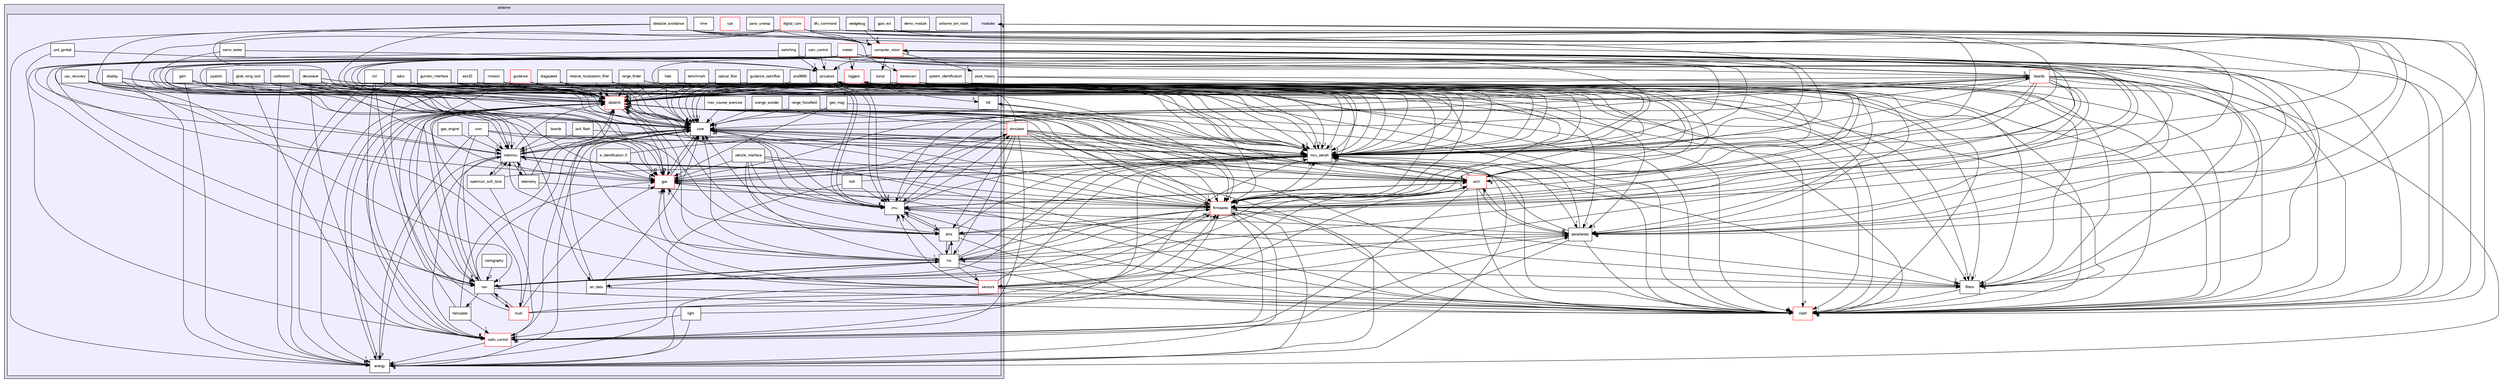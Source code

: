 digraph "sw/airborne/modules" {
  compound=true
  node [ fontsize="10", fontname="FreeSans"];
  edge [ labelfontsize="10", labelfontname="FreeSans"];
  subgraph clusterdir_5e9153041680afc3c016fd52fa730b56 {
    graph [ bgcolor="#ddddee", pencolor="black", label="airborne" fontname="FreeSans", fontsize="10", URL="dir_5e9153041680afc3c016fd52fa730b56.html"]
  subgraph clusterdir_c2abcdd6ccb39c3582929c0e3f5651c2 {
    graph [ bgcolor="#eeeeff", pencolor="black", label="" URL="dir_c2abcdd6ccb39c3582929c0e3f5651c2.html"];
    dir_c2abcdd6ccb39c3582929c0e3f5651c2 [shape=plaintext label="modules"];
    dir_70fcbe4bfac1daf70a9a1cc8a4943db9 [shape=box label="actuators" color="black" fillcolor="white" style="filled" URL="dir_70fcbe4bfac1daf70a9a1cc8a4943db9.html"];
    dir_7db9f768f6795de127968192d654d670 [shape=box label="adcs" color="black" fillcolor="white" style="filled" URL="dir_7db9f768f6795de127968192d654d670.html"];
    dir_4a55dba757caadfd5d6f3db96533e71b [shape=box label="ahrs" color="black" fillcolor="white" style="filled" URL="dir_4a55dba757caadfd5d6f3db96533e71b.html"];
    dir_7c79cf3fc55c1bc2c13c3c778f75f69a [shape=box label="air_data" color="black" fillcolor="white" style="filled" URL="dir_7c79cf3fc55c1bc2c13c3c778f75f69a.html"];
    dir_b38d3b7daf8f5f4aa9cdde7d2cfcefba [shape=box label="airborne_ant_track" color="black" fillcolor="white" style="filled" URL="dir_b38d3b7daf8f5f4aa9cdde7d2cfcefba.html"];
    dir_8d6f6e9d45d173b830508905ddd2e0a8 [shape=box label="benchmark" color="black" fillcolor="white" style="filled" URL="dir_8d6f6e9d45d173b830508905ddd2e0a8.html"];
    dir_3f00c278a79ac93d8d383722cb61bd67 [shape=box label="boards" color="black" fillcolor="white" style="filled" URL="dir_3f00c278a79ac93d8d383722cb61bd67.html"];
    dir_37564ab831024cf4b25aef13fc1feda3 [shape=box label="calibration" color="black" fillcolor="white" style="filled" URL="dir_37564ab831024cf4b25aef13fc1feda3.html"];
    dir_900c035387cecacfdb66232491aebefe [shape=box label="cam_control" color="black" fillcolor="white" style="filled" URL="dir_900c035387cecacfdb66232491aebefe.html"];
    dir_792c2a84fee7c4fb401cf6815b5aa97f [shape=box label="cartography" color="black" fillcolor="white" style="filled" URL="dir_792c2a84fee7c4fb401cf6815b5aa97f.html"];
    dir_ab659a912c5ed409300202a36e1f8d55 [shape=box label="com" color="black" fillcolor="white" style="filled" URL="dir_ab659a912c5ed409300202a36e1f8d55.html"];
    dir_304e79c9f5d09ea65a2f55aafb6a6b9d [shape=box label="computer_vision" color="red" fillcolor="white" style="filled" URL="dir_304e79c9f5d09ea65a2f55aafb6a6b9d.html"];
    dir_0e703de7e76e38c62de795c957434487 [shape=box label="core" color="black" fillcolor="white" style="filled" URL="dir_0e703de7e76e38c62de795c957434487.html"];
    dir_94757629c544be2d6d24b01569be56e6 [shape=box label="ctrl" color="black" fillcolor="white" style="filled" URL="dir_94757629c544be2d6d24b01569be56e6.html"];
    dir_164c7aa663179b26059278e7f36078da [shape=box label="datalink" color="red" fillcolor="white" style="filled" URL="dir_164c7aa663179b26059278e7f36078da.html"];
    dir_0052b60a5651ac9f93ab63c946b53cbf [shape=box label="decawave" color="black" fillcolor="white" style="filled" URL="dir_0052b60a5651ac9f93ab63c946b53cbf.html"];
    dir_42845a75b17d015b5ef92a933f21948f [shape=box label="demo_module" color="black" fillcolor="white" style="filled" URL="dir_42845a75b17d015b5ef92a933f21948f.html"];
    dir_b6eb9d90dc26da06d07b78a4892a4535 [shape=box label="dfu_command" color="black" fillcolor="white" style="filled" URL="dir_b6eb9d90dc26da06d07b78a4892a4535.html"];
    dir_9cd42eb44f1e76fa7c8c7cd9c9a53863 [shape=box label="digital_cam" color="red" fillcolor="white" style="filled" URL="dir_9cd42eb44f1e76fa7c8c7cd9c9a53863.html"];
    dir_ba28e41237872f6268f6dbae3db26982 [shape=box label="display" color="black" fillcolor="white" style="filled" URL="dir_ba28e41237872f6268f6dbae3db26982.html"];
    dir_ad064ae0212a4ea2b196e6408963954a [shape=box label="dragspeed" color="black" fillcolor="white" style="filled" URL="dir_ad064ae0212a4ea2b196e6408963954a.html"];
    dir_51c0e09519a14e93e51ada07966e2911 [shape=box label="e_identification_fr" color="black" fillcolor="white" style="filled" URL="dir_51c0e09519a14e93e51ada07966e2911.html"];
    dir_f40bc035e2479aed27dd3b0d2c095b9e [shape=box label="energy" color="black" fillcolor="white" style="filled" URL="dir_f40bc035e2479aed27dd3b0d2c095b9e.html"];
    dir_8e4eb92ca8fbe13ea6cb936092ce230d [shape=box label="esc32" color="black" fillcolor="white" style="filled" URL="dir_8e4eb92ca8fbe13ea6cb936092ce230d.html"];
    dir_7484711c0a9b71cf5eefae5b984f174b [shape=box label="gas_engine" color="black" fillcolor="white" style="filled" URL="dir_7484711c0a9b71cf5eefae5b984f174b.html"];
    dir_45631f37b0deddad5fac6a40f1cf48fa [shape=box label="geo_mag" color="black" fillcolor="white" style="filled" URL="dir_45631f37b0deddad5fac6a40f1cf48fa.html"];
    dir_fc0ab19c3a6e052df412b06c0603facb [shape=box label="glide_wing_lock" color="black" fillcolor="white" style="filled" URL="dir_fc0ab19c3a6e052df412b06c0603facb.html"];
    dir_25b954d33a095fb5e1d439288cfceb4f [shape=box label="gpio_ext" color="black" fillcolor="white" style="filled" URL="dir_25b954d33a095fb5e1d439288cfceb4f.html"];
    dir_5e5c455c6cc9b4955752fc2ddd0b9fff [shape=box label="gps" color="red" fillcolor="white" style="filled" URL="dir_5e5c455c6cc9b4955752fc2ddd0b9fff.html"];
    dir_6a22c778aa9d007fbd268b0dbbe385cb [shape=box label="gsm" color="black" fillcolor="white" style="filled" URL="dir_6a22c778aa9d007fbd268b0dbbe385cb.html"];
    dir_4ee91589357a83ed771c51844e853db2 [shape=box label="guidance" color="red" fillcolor="white" style="filled" URL="dir_4ee91589357a83ed771c51844e853db2.html"];
    dir_2e381a947b440f56a5ef50f02a80163b [shape=box label="guidance_opticflow" color="black" fillcolor="white" style="filled" URL="dir_2e381a947b440f56a5ef50f02a80163b.html"];
    dir_782f24016614460bc545971e96ca8414 [shape=box label="gumstix_interface" color="black" fillcolor="white" style="filled" URL="dir_782f24016614460bc545971e96ca8414.html"];
    dir_ced032e2525c5750f626a61130b62832 [shape=box label="helicopter" color="black" fillcolor="white" style="filled" URL="dir_ced032e2525c5750f626a61130b62832.html"];
    dir_e036258a99ba9172525cede17bed32d4 [shape=box label="hott" color="black" fillcolor="white" style="filled" URL="dir_e036258a99ba9172525cede17bed32d4.html"];
    dir_fcd55c2d9795129c53a601ffc56fe50e [shape=box label="imu" color="black" fillcolor="white" style="filled" URL="dir_fcd55c2d9795129c53a601ffc56fe50e.html"];
    dir_12fb52dac4e3837dec02c6544f4d82f8 [shape=box label="ins" color="black" fillcolor="white" style="filled" URL="dir_12fb52dac4e3837dec02c6544f4d82f8.html"];
    dir_b59edde850f8ccf4b394776fda69f2c6 [shape=box label="intermcu" color="black" fillcolor="white" style="filled" URL="dir_b59edde850f8ccf4b394776fda69f2c6.html"];
    dir_bd315249509f9387de8b396532230b31 [shape=box label="joystick" color="black" fillcolor="white" style="filled" URL="dir_bd315249509f9387de8b396532230b31.html"];
    dir_f4ca31d105c4342227373714bf7859c8 [shape=box label="lidar" color="black" fillcolor="white" style="filled" URL="dir_f4ca31d105c4342227373714bf7859c8.html"];
    dir_802df40992caaa23f4b723bcb0bc8bd1 [shape=box label="light" color="black" fillcolor="white" style="filled" URL="dir_802df40992caaa23f4b723bcb0bc8bd1.html"];
    dir_cbf4be70f5fb954ea1d2a546dd70b40e [shape=box label="loggers" color="red" fillcolor="white" style="filled" URL="dir_cbf4be70f5fb954ea1d2a546dd70b40e.html"];
    dir_32910f4cd606c38566e45fd1c643229e [shape=box label="mav_course_exercise" color="black" fillcolor="white" style="filled" URL="dir_32910f4cd606c38566e45fd1c643229e.html"];
    dir_dcc9af59dc35b42e32db80b18066e136 [shape=box label="meteo" color="red" fillcolor="white" style="filled" URL="dir_dcc9af59dc35b42e32db80b18066e136.html"];
    dir_6eed4cd5dc7f8396232b71b94973ca94 [shape=box label="mission" color="black" fillcolor="white" style="filled" URL="dir_6eed4cd5dc7f8396232b71b94973ca94.html"];
    dir_280ddc4eab531a6a77fbd73e72656568 [shape=box label="multi" color="red" fillcolor="white" style="filled" URL="dir_280ddc4eab531a6a77fbd73e72656568.html"];
    dir_984e899df90dd104b2eabcdbb76ec71f [shape=box label="nav" color="black" fillcolor="white" style="filled" URL="dir_984e899df90dd104b2eabcdbb76ec71f.html"];
    dir_e1bb5e76ffaaafe6f13f5c4932daceba [shape=box label="obstacle_avoidance" color="black" fillcolor="white" style="filled" URL="dir_e1bb5e76ffaaafe6f13f5c4932daceba.html"];
    dir_f52ac0bf93f8ebf53ea13ad6120e8a63 [shape=box label="optical_flow" color="black" fillcolor="white" style="filled" URL="dir_f52ac0bf93f8ebf53ea13ad6120e8a63.html"];
    dir_183f1dc71a771a05a9ab5222da140bc3 [shape=box label="orange_avoider" color="black" fillcolor="white" style="filled" URL="dir_183f1dc71a771a05a9ab5222da140bc3.html"];
    dir_051d73f15ec2effa2186b6ce7fd3cd5a [shape=box label="pano_unwrap" color="black" fillcolor="white" style="filled" URL="dir_051d73f15ec2effa2186b6ce7fd3cd5a.html"];
    dir_b5f3e12090c18a7b91ae0e81924e6746 [shape=box label="pca9685" color="black" fillcolor="white" style="filled" URL="dir_b5f3e12090c18a7b91ae0e81924e6746.html"];
    dir_30323964bd2ca13826a17d9f755d7b61 [shape=box label="pose_history" color="black" fillcolor="white" style="filled" URL="dir_30323964bd2ca13826a17d9f755d7b61.html"];
    dir_7d07a2235bf732e635d4183f1ff4bace [shape=box label="px4_flash" color="black" fillcolor="white" style="filled" URL="dir_7d07a2235bf732e635d4183f1ff4bace.html"];
    dir_7440be264615bd5608c4336d4816dee8 [shape=box label="px4_gimbal" color="black" fillcolor="white" style="filled" URL="dir_7440be264615bd5608c4336d4816dee8.html"];
    dir_f125d81e9dfef46cf6053f80e8884f7e [shape=box label="radio_control" color="red" fillcolor="white" style="filled" URL="dir_f125d81e9dfef46cf6053f80e8884f7e.html"];
    dir_80a5891e1425a0a362a7328cd2bc25aa [shape=box label="range_finder" color="black" fillcolor="white" style="filled" URL="dir_80a5891e1425a0a362a7328cd2bc25aa.html"];
    dir_383aa5ecfbb15f18bd0448126dc1b607 [shape=box label="range_forcefield" color="black" fillcolor="white" style="filled" URL="dir_383aa5ecfbb15f18bd0448126dc1b607.html"];
    dir_808b32a89de8baa3bfdbe89b0748a283 [shape=box label="relative_localization_filter" color="black" fillcolor="white" style="filled" URL="dir_808b32a89de8baa3bfdbe89b0748a283.html"];
    dir_19eaf27296313f09cdbfc5bb25e0962f [shape=box label="rust" color="red" fillcolor="white" style="filled" URL="dir_19eaf27296313f09cdbfc5bb25e0962f.html"];
    dir_2f48bbb566df394f79dcf8fe0631584a [shape=box label="sensors" color="red" fillcolor="white" style="filled" URL="dir_2f48bbb566df394f79dcf8fe0631584a.html"];
    dir_c59999c9c4c3ce2ad9926d4ee931ee97 [shape=box label="servo_tester" color="black" fillcolor="white" style="filled" URL="dir_c59999c9c4c3ce2ad9926d4ee931ee97.html"];
    dir_f794e7c055cca00c0de6f5564d477f09 [shape=box label="sonar" color="black" fillcolor="white" style="filled" URL="dir_f794e7c055cca00c0de6f5564d477f09.html"];
    dir_4fce34fdfa3ee0c77fb7c89ba1db056f [shape=box label="spektrum_soft_bind" color="black" fillcolor="white" style="filled" URL="dir_4fce34fdfa3ee0c77fb7c89ba1db056f.html"];
    dir_3df9ff4d3eb13d31d58a513ba3c4e4bb [shape=box label="stereocam" color="red" fillcolor="white" style="filled" URL="dir_3df9ff4d3eb13d31d58a513ba3c4e4bb.html"];
    dir_48e2729a7857fbd238afa6214b1fc763 [shape=box label="switching" color="black" fillcolor="white" style="filled" URL="dir_48e2729a7857fbd238afa6214b1fc763.html"];
    dir_c284a1faf6d5815afd7007ca54e80be9 [shape=box label="system_identification" color="black" fillcolor="white" style="filled" URL="dir_c284a1faf6d5815afd7007ca54e80be9.html"];
    dir_dab7dfbaf243a3c567626a250692cdbb [shape=box label="telemetry" color="black" fillcolor="white" style="filled" URL="dir_dab7dfbaf243a3c567626a250692cdbb.html"];
    dir_63011ef7b1135673f06d06b59c577dfa [shape=box label="time" color="black" fillcolor="white" style="filled" URL="dir_63011ef7b1135673f06d06b59c577dfa.html"];
    dir_2dab0067fc5855d238895e34a3d18072 [shape=box label="tlsf" color="black" fillcolor="white" style="filled" URL="dir_2dab0067fc5855d238895e34a3d18072.html"];
    dir_514e42ddade0df778a696ac907fa7c01 [shape=box label="uav_recovery" color="black" fillcolor="white" style="filled" URL="dir_514e42ddade0df778a696ac907fa7c01.html"];
    dir_372c0c9a1fec4794716fe8f0e2a7607d [shape=box label="vehicle_interface" color="black" fillcolor="white" style="filled" URL="dir_372c0c9a1fec4794716fe8f0e2a7607d.html"];
    dir_b0be9e4db44222178b6b6cac00abe50a [shape=box label="wedgebug" color="black" fillcolor="white" style="filled" URL="dir_b0be9e4db44222178b6b6cac00abe50a.html"];
  }
  }
  dir_0a48ba2c0a76794adfddddc873522f67 [shape=box label="peripherals" URL="dir_0a48ba2c0a76794adfddddc873522f67.html"];
  dir_e030268cd18297cf6282390f76bfcf7f [shape=box label="boards" fillcolor="white" style="filled" color="red" URL="dir_e030268cd18297cf6282390f76bfcf7f.html"];
  dir_1ca43f6a116d741d80fb1d0555a2b198 [shape=box label="mcu_periph" URL="dir_1ca43f6a116d741d80fb1d0555a2b198.html"];
  dir_fc6475eb39ea0144fb6697b809fd11a9 [shape=box label="arch" fillcolor="white" style="filled" color="red" URL="dir_fc6475eb39ea0144fb6697b809fd11a9.html"];
  dir_1444106569909aede49a887d28257b90 [shape=box label="filters" URL="dir_1444106569909aede49a887d28257b90.html"];
  dir_e7d2494544042a787a6ee70a779a5e07 [shape=box label="firmwares" fillcolor="white" style="filled" color="red" URL="dir_e7d2494544042a787a6ee70a779a5e07.html"];
  dir_57152efd0242905f7c5d6768e6b65e41 [shape=box label="simulator" fillcolor="white" style="filled" color="red" URL="dir_57152efd0242905f7c5d6768e6b65e41.html"];
  dir_29343b6f5fcd4b75a5dfbb985ff56864 [shape=box label="math" fillcolor="white" style="filled" color="red" URL="dir_29343b6f5fcd4b75a5dfbb985ff56864.html"];
  dir_4fce34fdfa3ee0c77fb7c89ba1db056f->dir_f125d81e9dfef46cf6053f80e8884f7e [headlabel="2", labeldistance=1.5 headhref="dir_000195_000037.html"];
  dir_4fce34fdfa3ee0c77fb7c89ba1db056f->dir_1ca43f6a116d741d80fb1d0555a2b198 [headlabel="3", labeldistance=1.5 headhref="dir_000195_000107.html"];
  dir_4fce34fdfa3ee0c77fb7c89ba1db056f->dir_b59edde850f8ccf4b394776fda69f2c6 [headlabel="2", labeldistance=1.5 headhref="dir_000195_000165.html"];
  dir_808b32a89de8baa3bfdbe89b0748a283->dir_0e703de7e76e38c62de795c957434487 [headlabel="1", labeldistance=1.5 headhref="dir_000189_000128.html"];
  dir_808b32a89de8baa3bfdbe89b0748a283->dir_164c7aa663179b26059278e7f36078da [headlabel="2", labeldistance=1.5 headhref="dir_000189_000034.html"];
  dir_808b32a89de8baa3bfdbe89b0748a283->dir_29343b6f5fcd4b75a5dfbb985ff56864 [headlabel="4", labeldistance=1.5 headhref="dir_000189_000105.html"];
  dir_fcd55c2d9795129c53a601ffc56fe50e->dir_0a48ba2c0a76794adfddddc873522f67 [headlabel="41", labeldistance=1.5 headhref="dir_000164_000109.html"];
  dir_fcd55c2d9795129c53a601ffc56fe50e->dir_e030268cd18297cf6282390f76bfcf7f [headlabel="2", labeldistance=1.5 headhref="dir_000164_000042.html"];
  dir_fcd55c2d9795129c53a601ffc56fe50e->dir_0e703de7e76e38c62de795c957434487 [headlabel="23", labeldistance=1.5 headhref="dir_000164_000128.html"];
  dir_fcd55c2d9795129c53a601ffc56fe50e->dir_4a55dba757caadfd5d6f3db96533e71b [headlabel="1", labeldistance=1.5 headhref="dir_000164_000110.html"];
  dir_fcd55c2d9795129c53a601ffc56fe50e->dir_1ca43f6a116d741d80fb1d0555a2b198 [headlabel="28", labeldistance=1.5 headhref="dir_000164_000107.html"];
  dir_fcd55c2d9795129c53a601ffc56fe50e->dir_fc6475eb39ea0144fb6697b809fd11a9 [headlabel="1", labeldistance=1.5 headhref="dir_000164_000002.html"];
  dir_fcd55c2d9795129c53a601ffc56fe50e->dir_1444106569909aede49a887d28257b90 [headlabel="1", labeldistance=1.5 headhref="dir_000164_000091.html"];
  dir_fcd55c2d9795129c53a601ffc56fe50e->dir_164c7aa663179b26059278e7f36078da [headlabel="3", labeldistance=1.5 headhref="dir_000164_000034.html"];
  dir_fcd55c2d9795129c53a601ffc56fe50e->dir_57152efd0242905f7c5d6768e6b65e41 [headlabel="1", labeldistance=1.5 headhref="dir_000164_000206.html"];
  dir_fcd55c2d9795129c53a601ffc56fe50e->dir_29343b6f5fcd4b75a5dfbb985ff56864 [headlabel="6", labeldistance=1.5 headhref="dir_000164_000105.html"];
  dir_ba28e41237872f6268f6dbae3db26982->dir_1ca43f6a116d741d80fb1d0555a2b198 [headlabel="3", labeldistance=1.5 headhref="dir_000142_000107.html"];
  dir_ba28e41237872f6268f6dbae3db26982->dir_164c7aa663179b26059278e7f36078da [headlabel="1", labeldistance=1.5 headhref="dir_000142_000034.html"];
  dir_ba28e41237872f6268f6dbae3db26982->dir_b59edde850f8ccf4b394776fda69f2c6 [headlabel="1", labeldistance=1.5 headhref="dir_000142_000165.html"];
  dir_ba28e41237872f6268f6dbae3db26982->dir_f40bc035e2479aed27dd3b0d2c095b9e [headlabel="1", labeldistance=1.5 headhref="dir_000142_000145.html"];
  dir_0a48ba2c0a76794adfddddc873522f67->dir_f125d81e9dfef46cf6053f80e8884f7e [headlabel="1", labeldistance=1.5 headhref="dir_000109_000037.html"];
  dir_0a48ba2c0a76794adfddddc873522f67->dir_304e79c9f5d09ea65a2f55aafb6a6b9d [headlabel="1", labeldistance=1.5 headhref="dir_000109_000119.html"];
  dir_0a48ba2c0a76794adfddddc873522f67->dir_1ca43f6a116d741d80fb1d0555a2b198 [headlabel="53", labeldistance=1.5 headhref="dir_000109_000107.html"];
  dir_0a48ba2c0a76794adfddddc873522f67->dir_fc6475eb39ea0144fb6697b809fd11a9 [headlabel="2", labeldistance=1.5 headhref="dir_000109_000002.html"];
  dir_0a48ba2c0a76794adfddddc873522f67->dir_164c7aa663179b26059278e7f36078da [headlabel="2", labeldistance=1.5 headhref="dir_000109_000034.html"];
  dir_0a48ba2c0a76794adfddddc873522f67->dir_29343b6f5fcd4b75a5dfbb985ff56864 [headlabel="29", labeldistance=1.5 headhref="dir_000109_000105.html"];
  dir_0a48ba2c0a76794adfddddc873522f67->dir_c2abcdd6ccb39c3582929c0e3f5651c2 [headlabel="4", labeldistance=1.5 headhref="dir_000109_000031.html"];
  dir_2e381a947b440f56a5ef50f02a80163b->dir_0e703de7e76e38c62de795c957434487 [headlabel="1", labeldistance=1.5 headhref="dir_000160_000128.html"];
  dir_2e381a947b440f56a5ef50f02a80163b->dir_e7d2494544042a787a6ee70a779a5e07 [headlabel="2", labeldistance=1.5 headhref="dir_000160_000092.html"];
  dir_2e381a947b440f56a5ef50f02a80163b->dir_164c7aa663179b26059278e7f36078da [headlabel="1", labeldistance=1.5 headhref="dir_000160_000034.html"];
  dir_2e381a947b440f56a5ef50f02a80163b->dir_29343b6f5fcd4b75a5dfbb985ff56864 [headlabel="1", labeldistance=1.5 headhref="dir_000160_000105.html"];
  dir_6eed4cd5dc7f8396232b71b94973ca94->dir_e7d2494544042a787a6ee70a779a5e07 [headlabel="4", labeldistance=1.5 headhref="dir_000174_000092.html"];
  dir_6eed4cd5dc7f8396232b71b94973ca94->dir_164c7aa663179b26059278e7f36078da [headlabel="7", labeldistance=1.5 headhref="dir_000174_000034.html"];
  dir_6eed4cd5dc7f8396232b71b94973ca94->dir_29343b6f5fcd4b75a5dfbb985ff56864 [headlabel="4", labeldistance=1.5 headhref="dir_000174_000105.html"];
  dir_6eed4cd5dc7f8396232b71b94973ca94->dir_984e899df90dd104b2eabcdbb76ec71f [headlabel="2", labeldistance=1.5 headhref="dir_000174_000135.html"];
  dir_2f48bbb566df394f79dcf8fe0631584a->dir_fcd55c2d9795129c53a601ffc56fe50e [headlabel="2", labeldistance=1.5 headhref="dir_000032_000164.html"];
  dir_2f48bbb566df394f79dcf8fe0631584a->dir_0a48ba2c0a76794adfddddc873522f67 [headlabel="14", labeldistance=1.5 headhref="dir_000032_000109.html"];
  dir_2f48bbb566df394f79dcf8fe0631584a->dir_0e703de7e76e38c62de795c957434487 [headlabel="24", labeldistance=1.5 headhref="dir_000032_000128.html"];
  dir_2f48bbb566df394f79dcf8fe0631584a->dir_1ca43f6a116d741d80fb1d0555a2b198 [headlabel="59", labeldistance=1.5 headhref="dir_000032_000107.html"];
  dir_2f48bbb566df394f79dcf8fe0631584a->dir_fc6475eb39ea0144fb6697b809fd11a9 [headlabel="1", labeldistance=1.5 headhref="dir_000032_000002.html"];
  dir_2f48bbb566df394f79dcf8fe0631584a->dir_1444106569909aede49a887d28257b90 [headlabel="4", labeldistance=1.5 headhref="dir_000032_000091.html"];
  dir_2f48bbb566df394f79dcf8fe0631584a->dir_e7d2494544042a787a6ee70a779a5e07 [headlabel="2", labeldistance=1.5 headhref="dir_000032_000092.html"];
  dir_2f48bbb566df394f79dcf8fe0631584a->dir_164c7aa663179b26059278e7f36078da [headlabel="35", labeldistance=1.5 headhref="dir_000032_000034.html"];
  dir_2f48bbb566df394f79dcf8fe0631584a->dir_29343b6f5fcd4b75a5dfbb985ff56864 [headlabel="6", labeldistance=1.5 headhref="dir_000032_000105.html"];
  dir_2f48bbb566df394f79dcf8fe0631584a->dir_5e5c455c6cc9b4955752fc2ddd0b9fff [headlabel="1", labeldistance=1.5 headhref="dir_000032_000151.html"];
  dir_2f48bbb566df394f79dcf8fe0631584a->dir_f40bc035e2479aed27dd3b0d2c095b9e [headlabel="3", labeldistance=1.5 headhref="dir_000032_000145.html"];
  dir_94757629c544be2d6d24b01569be56e6->dir_0e703de7e76e38c62de795c957434487 [headlabel="5", labeldistance=1.5 headhref="dir_000129_000128.html"];
  dir_94757629c544be2d6d24b01569be56e6->dir_f125d81e9dfef46cf6053f80e8884f7e [headlabel="5", labeldistance=1.5 headhref="dir_000129_000037.html"];
  dir_94757629c544be2d6d24b01569be56e6->dir_1ca43f6a116d741d80fb1d0555a2b198 [headlabel="2", labeldistance=1.5 headhref="dir_000129_000107.html"];
  dir_94757629c544be2d6d24b01569be56e6->dir_1444106569909aede49a887d28257b90 [headlabel="1", labeldistance=1.5 headhref="dir_000129_000091.html"];
  dir_94757629c544be2d6d24b01569be56e6->dir_e7d2494544042a787a6ee70a779a5e07 [headlabel="20", labeldistance=1.5 headhref="dir_000129_000092.html"];
  dir_94757629c544be2d6d24b01569be56e6->dir_164c7aa663179b26059278e7f36078da [headlabel="4", labeldistance=1.5 headhref="dir_000129_000034.html"];
  dir_94757629c544be2d6d24b01569be56e6->dir_29343b6f5fcd4b75a5dfbb985ff56864 [headlabel="6", labeldistance=1.5 headhref="dir_000129_000105.html"];
  dir_94757629c544be2d6d24b01569be56e6->dir_984e899df90dd104b2eabcdbb76ec71f [headlabel="1", labeldistance=1.5 headhref="dir_000129_000135.html"];
  dir_94757629c544be2d6d24b01569be56e6->dir_f40bc035e2479aed27dd3b0d2c095b9e [headlabel="2", labeldistance=1.5 headhref="dir_000129_000145.html"];
  dir_e030268cd18297cf6282390f76bfcf7f->dir_fcd55c2d9795129c53a601ffc56fe50e [headlabel="4", labeldistance=1.5 headhref="dir_000042_000164.html"];
  dir_e030268cd18297cf6282390f76bfcf7f->dir_0a48ba2c0a76794adfddddc873522f67 [headlabel="25", labeldistance=1.5 headhref="dir_000042_000109.html"];
  dir_e030268cd18297cf6282390f76bfcf7f->dir_2f48bbb566df394f79dcf8fe0631584a [headlabel="11", labeldistance=1.5 headhref="dir_000042_000032.html"];
  dir_e030268cd18297cf6282390f76bfcf7f->dir_0e703de7e76e38c62de795c957434487 [headlabel="17", labeldistance=1.5 headhref="dir_000042_000128.html"];
  dir_e030268cd18297cf6282390f76bfcf7f->dir_12fb52dac4e3837dec02c6544f4d82f8 [headlabel="1", labeldistance=1.5 headhref="dir_000042_000036.html"];
  dir_e030268cd18297cf6282390f76bfcf7f->dir_4a55dba757caadfd5d6f3db96533e71b [headlabel="1", labeldistance=1.5 headhref="dir_000042_000110.html"];
  dir_e030268cd18297cf6282390f76bfcf7f->dir_304e79c9f5d09ea65a2f55aafb6a6b9d [headlabel="2", labeldistance=1.5 headhref="dir_000042_000119.html"];
  dir_e030268cd18297cf6282390f76bfcf7f->dir_1ca43f6a116d741d80fb1d0555a2b198 [headlabel="20", labeldistance=1.5 headhref="dir_000042_000107.html"];
  dir_e030268cd18297cf6282390f76bfcf7f->dir_fc6475eb39ea0144fb6697b809fd11a9 [headlabel="3", labeldistance=1.5 headhref="dir_000042_000002.html"];
  dir_e030268cd18297cf6282390f76bfcf7f->dir_1444106569909aede49a887d28257b90 [headlabel="4", labeldistance=1.5 headhref="dir_000042_000091.html"];
  dir_e030268cd18297cf6282390f76bfcf7f->dir_e7d2494544042a787a6ee70a779a5e07 [headlabel="1", labeldistance=1.5 headhref="dir_000042_000092.html"];
  dir_e030268cd18297cf6282390f76bfcf7f->dir_70fcbe4bfac1daf70a9a1cc8a4943db9 [headlabel="5", labeldistance=1.5 headhref="dir_000042_000088.html"];
  dir_e030268cd18297cf6282390f76bfcf7f->dir_164c7aa663179b26059278e7f36078da [headlabel="6", labeldistance=1.5 headhref="dir_000042_000034.html"];
  dir_e030268cd18297cf6282390f76bfcf7f->dir_29343b6f5fcd4b75a5dfbb985ff56864 [headlabel="1", labeldistance=1.5 headhref="dir_000042_000105.html"];
  dir_e030268cd18297cf6282390f76bfcf7f->dir_5e5c455c6cc9b4955752fc2ddd0b9fff [headlabel="1", labeldistance=1.5 headhref="dir_000042_000151.html"];
  dir_e030268cd18297cf6282390f76bfcf7f->dir_f40bc035e2479aed27dd3b0d2c095b9e [headlabel="3", labeldistance=1.5 headhref="dir_000042_000145.html"];
  dir_7484711c0a9b71cf5eefae5b984f174b->dir_b59edde850f8ccf4b394776fda69f2c6 [headlabel="1", labeldistance=1.5 headhref="dir_000147_000165.html"];
  dir_0e703de7e76e38c62de795c957434487->dir_1ca43f6a116d741d80fb1d0555a2b198 [headlabel="4", labeldistance=1.5 headhref="dir_000128_000107.html"];
  dir_0e703de7e76e38c62de795c957434487->dir_fc6475eb39ea0144fb6697b809fd11a9 [headlabel="2", labeldistance=1.5 headhref="dir_000128_000002.html"];
  dir_0e703de7e76e38c62de795c957434487->dir_e7d2494544042a787a6ee70a779a5e07 [headlabel="2", labeldistance=1.5 headhref="dir_000128_000092.html"];
  dir_0e703de7e76e38c62de795c957434487->dir_164c7aa663179b26059278e7f36078da [headlabel="2", labeldistance=1.5 headhref="dir_000128_000034.html"];
  dir_0e703de7e76e38c62de795c957434487->dir_b59edde850f8ccf4b394776fda69f2c6 [headlabel="1", labeldistance=1.5 headhref="dir_000128_000165.html"];
  dir_0e703de7e76e38c62de795c957434487->dir_29343b6f5fcd4b75a5dfbb985ff56864 [headlabel="2", labeldistance=1.5 headhref="dir_000128_000105.html"];
  dir_0e703de7e76e38c62de795c957434487->dir_5e5c455c6cc9b4955752fc2ddd0b9fff [headlabel="1", labeldistance=1.5 headhref="dir_000128_000151.html"];
  dir_e036258a99ba9172525cede17bed32d4->dir_fcd55c2d9795129c53a601ffc56fe50e [headlabel="1", labeldistance=1.5 headhref="dir_000163_000164.html"];
  dir_e036258a99ba9172525cede17bed32d4->dir_1ca43f6a116d741d80fb1d0555a2b198 [headlabel="2", labeldistance=1.5 headhref="dir_000163_000107.html"];
  dir_e036258a99ba9172525cede17bed32d4->dir_f40bc035e2479aed27dd3b0d2c095b9e [headlabel="1", labeldistance=1.5 headhref="dir_000163_000145.html"];
  dir_051d73f15ec2effa2186b6ce7fd3cd5a->dir_304e79c9f5d09ea65a2f55aafb6a6b9d [headlabel="2", labeldistance=1.5 headhref="dir_000182_000119.html"];
  dir_f52ac0bf93f8ebf53ea13ad6120e8a63->dir_0e703de7e76e38c62de795c957434487 [headlabel="3", labeldistance=1.5 headhref="dir_000180_000128.html"];
  dir_f52ac0bf93f8ebf53ea13ad6120e8a63->dir_1ca43f6a116d741d80fb1d0555a2b198 [headlabel="3", labeldistance=1.5 headhref="dir_000180_000107.html"];
  dir_f52ac0bf93f8ebf53ea13ad6120e8a63->dir_1444106569909aede49a887d28257b90 [headlabel="1", labeldistance=1.5 headhref="dir_000180_000091.html"];
  dir_f52ac0bf93f8ebf53ea13ad6120e8a63->dir_164c7aa663179b26059278e7f36078da [headlabel="5", labeldistance=1.5 headhref="dir_000180_000034.html"];
  dir_7db9f768f6795de127968192d654d670->dir_0a48ba2c0a76794adfddddc873522f67 [headlabel="1", labeldistance=1.5 headhref="dir_000108_000109.html"];
  dir_7db9f768f6795de127968192d654d670->dir_1ca43f6a116d741d80fb1d0555a2b198 [headlabel="5", labeldistance=1.5 headhref="dir_000108_000107.html"];
  dir_7db9f768f6795de127968192d654d670->dir_164c7aa663179b26059278e7f36078da [headlabel="4", labeldistance=1.5 headhref="dir_000108_000034.html"];
  dir_7db9f768f6795de127968192d654d670->dir_f40bc035e2479aed27dd3b0d2c095b9e [headlabel="1", labeldistance=1.5 headhref="dir_000108_000145.html"];
  dir_3df9ff4d3eb13d31d58a513ba3c4e4bb->dir_0e703de7e76e38c62de795c957434487 [headlabel="1", labeldistance=1.5 headhref="dir_000130_000128.html"];
  dir_3df9ff4d3eb13d31d58a513ba3c4e4bb->dir_1ca43f6a116d741d80fb1d0555a2b198 [headlabel="4", labeldistance=1.5 headhref="dir_000130_000107.html"];
  dir_3df9ff4d3eb13d31d58a513ba3c4e4bb->dir_1444106569909aede49a887d28257b90 [headlabel="1", labeldistance=1.5 headhref="dir_000130_000091.html"];
  dir_3df9ff4d3eb13d31d58a513ba3c4e4bb->dir_e7d2494544042a787a6ee70a779a5e07 [headlabel="1", labeldistance=1.5 headhref="dir_000130_000092.html"];
  dir_3df9ff4d3eb13d31d58a513ba3c4e4bb->dir_164c7aa663179b26059278e7f36078da [headlabel="4", labeldistance=1.5 headhref="dir_000130_000034.html"];
  dir_3df9ff4d3eb13d31d58a513ba3c4e4bb->dir_29343b6f5fcd4b75a5dfbb985ff56864 [headlabel="1", labeldistance=1.5 headhref="dir_000130_000105.html"];
  dir_e1bb5e76ffaaafe6f13f5c4932daceba->dir_3df9ff4d3eb13d31d58a513ba3c4e4bb [headlabel="1", labeldistance=1.5 headhref="dir_000179_000130.html"];
  dir_e1bb5e76ffaaafe6f13f5c4932daceba->dir_304e79c9f5d09ea65a2f55aafb6a6b9d [headlabel="1", labeldistance=1.5 headhref="dir_000179_000119.html"];
  dir_e1bb5e76ffaaafe6f13f5c4932daceba->dir_e7d2494544042a787a6ee70a779a5e07 [headlabel="2", labeldistance=1.5 headhref="dir_000179_000092.html"];
  dir_e1bb5e76ffaaafe6f13f5c4932daceba->dir_164c7aa663179b26059278e7f36078da [headlabel="3", labeldistance=1.5 headhref="dir_000179_000034.html"];
  dir_e1bb5e76ffaaafe6f13f5c4932daceba->dir_29343b6f5fcd4b75a5dfbb985ff56864 [headlabel="3", labeldistance=1.5 headhref="dir_000179_000105.html"];
  dir_e1bb5e76ffaaafe6f13f5c4932daceba->dir_f40bc035e2479aed27dd3b0d2c095b9e [headlabel="1", labeldistance=1.5 headhref="dir_000179_000145.html"];
  dir_f125d81e9dfef46cf6053f80e8884f7e->dir_0a48ba2c0a76794adfddddc873522f67 [headlabel="4", labeldistance=1.5 headhref="dir_000037_000109.html"];
  dir_f125d81e9dfef46cf6053f80e8884f7e->dir_0e703de7e76e38c62de795c957434487 [headlabel="1", labeldistance=1.5 headhref="dir_000037_000128.html"];
  dir_f125d81e9dfef46cf6053f80e8884f7e->dir_1ca43f6a116d741d80fb1d0555a2b198 [headlabel="13", labeldistance=1.5 headhref="dir_000037_000107.html"];
  dir_f125d81e9dfef46cf6053f80e8884f7e->dir_164c7aa663179b26059278e7f36078da [headlabel="6", labeldistance=1.5 headhref="dir_000037_000034.html"];
  dir_f125d81e9dfef46cf6053f80e8884f7e->dir_f40bc035e2479aed27dd3b0d2c095b9e [headlabel="1", labeldistance=1.5 headhref="dir_000037_000145.html"];
  dir_12fb52dac4e3837dec02c6544f4d82f8->dir_fcd55c2d9795129c53a601ffc56fe50e [headlabel="3", labeldistance=1.5 headhref="dir_000036_000164.html"];
  dir_12fb52dac4e3837dec02c6544f4d82f8->dir_0a48ba2c0a76794adfddddc873522f67 [headlabel="1", labeldistance=1.5 headhref="dir_000036_000109.html"];
  dir_12fb52dac4e3837dec02c6544f4d82f8->dir_2f48bbb566df394f79dcf8fe0631584a [headlabel="2", labeldistance=1.5 headhref="dir_000036_000032.html"];
  dir_12fb52dac4e3837dec02c6544f4d82f8->dir_0e703de7e76e38c62de795c957434487 [headlabel="11", labeldistance=1.5 headhref="dir_000036_000128.html"];
  dir_12fb52dac4e3837dec02c6544f4d82f8->dir_4a55dba757caadfd5d6f3db96533e71b [headlabel="5", labeldistance=1.5 headhref="dir_000036_000110.html"];
  dir_12fb52dac4e3837dec02c6544f4d82f8->dir_1ca43f6a116d741d80fb1d0555a2b198 [headlabel="21", labeldistance=1.5 headhref="dir_000036_000107.html"];
  dir_12fb52dac4e3837dec02c6544f4d82f8->dir_1444106569909aede49a887d28257b90 [headlabel="1", labeldistance=1.5 headhref="dir_000036_000091.html"];
  dir_12fb52dac4e3837dec02c6544f4d82f8->dir_e7d2494544042a787a6ee70a779a5e07 [headlabel="3", labeldistance=1.5 headhref="dir_000036_000092.html"];
  dir_12fb52dac4e3837dec02c6544f4d82f8->dir_7c79cf3fc55c1bc2c13c3c778f75f69a [headlabel="1", labeldistance=1.5 headhref="dir_000036_000111.html"];
  dir_12fb52dac4e3837dec02c6544f4d82f8->dir_164c7aa663179b26059278e7f36078da [headlabel="16", labeldistance=1.5 headhref="dir_000036_000034.html"];
  dir_12fb52dac4e3837dec02c6544f4d82f8->dir_b59edde850f8ccf4b394776fda69f2c6 [headlabel="1", labeldistance=1.5 headhref="dir_000036_000165.html"];
  dir_12fb52dac4e3837dec02c6544f4d82f8->dir_29343b6f5fcd4b75a5dfbb985ff56864 [headlabel="38", labeldistance=1.5 headhref="dir_000036_000105.html"];
  dir_12fb52dac4e3837dec02c6544f4d82f8->dir_5e5c455c6cc9b4955752fc2ddd0b9fff [headlabel="14", labeldistance=1.5 headhref="dir_000036_000151.html"];
  dir_12fb52dac4e3837dec02c6544f4d82f8->dir_984e899df90dd104b2eabcdbb76ec71f [headlabel="1", labeldistance=1.5 headhref="dir_000036_000135.html"];
  dir_dab7dfbaf243a3c567626a250692cdbb->dir_e7d2494544042a787a6ee70a779a5e07 [headlabel="1", labeldistance=1.5 headhref="dir_000200_000092.html"];
  dir_dab7dfbaf243a3c567626a250692cdbb->dir_164c7aa663179b26059278e7f36078da [headlabel="3", labeldistance=1.5 headhref="dir_000200_000034.html"];
  dir_dab7dfbaf243a3c567626a250692cdbb->dir_b59edde850f8ccf4b394776fda69f2c6 [headlabel="2", labeldistance=1.5 headhref="dir_000200_000165.html"];
  dir_4a55dba757caadfd5d6f3db96533e71b->dir_fcd55c2d9795129c53a601ffc56fe50e [headlabel="2", labeldistance=1.5 headhref="dir_000110_000164.html"];
  dir_4a55dba757caadfd5d6f3db96533e71b->dir_0a48ba2c0a76794adfddddc873522f67 [headlabel="1", labeldistance=1.5 headhref="dir_000110_000109.html"];
  dir_4a55dba757caadfd5d6f3db96533e71b->dir_0e703de7e76e38c62de795c957434487 [headlabel="11", labeldistance=1.5 headhref="dir_000110_000128.html"];
  dir_4a55dba757caadfd5d6f3db96533e71b->dir_12fb52dac4e3837dec02c6544f4d82f8 [headlabel="6", labeldistance=1.5 headhref="dir_000110_000036.html"];
  dir_4a55dba757caadfd5d6f3db96533e71b->dir_1ca43f6a116d741d80fb1d0555a2b198 [headlabel="10", labeldistance=1.5 headhref="dir_000110_000107.html"];
  dir_4a55dba757caadfd5d6f3db96533e71b->dir_164c7aa663179b26059278e7f36078da [headlabel="10", labeldistance=1.5 headhref="dir_000110_000034.html"];
  dir_4a55dba757caadfd5d6f3db96533e71b->dir_29343b6f5fcd4b75a5dfbb985ff56864 [headlabel="34", labeldistance=1.5 headhref="dir_000110_000105.html"];
  dir_4a55dba757caadfd5d6f3db96533e71b->dir_5e5c455c6cc9b4955752fc2ddd0b9fff [headlabel="9", labeldistance=1.5 headhref="dir_000110_000151.html"];
  dir_183f1dc71a771a05a9ab5222da140bc3->dir_0e703de7e76e38c62de795c957434487 [headlabel="2", labeldistance=1.5 headhref="dir_000181_000128.html"];
  dir_183f1dc71a771a05a9ab5222da140bc3->dir_e7d2494544042a787a6ee70a779a5e07 [headlabel="2", labeldistance=1.5 headhref="dir_000181_000092.html"];
  dir_383aa5ecfbb15f18bd0448126dc1b607->dir_0e703de7e76e38c62de795c957434487 [headlabel="1", labeldistance=1.5 headhref="dir_000188_000128.html"];
  dir_383aa5ecfbb15f18bd0448126dc1b607->dir_29343b6f5fcd4b75a5dfbb985ff56864 [headlabel="1", labeldistance=1.5 headhref="dir_000188_000105.html"];
  dir_4ee91589357a83ed771c51844e853db2->dir_e7d2494544042a787a6ee70a779a5e07 [headlabel="3", labeldistance=1.5 headhref="dir_000154_000092.html"];
  dir_4ee91589357a83ed771c51844e853db2->dir_164c7aa663179b26059278e7f36078da [headlabel="2", labeldistance=1.5 headhref="dir_000154_000034.html"];
  dir_4ee91589357a83ed771c51844e853db2->dir_29343b6f5fcd4b75a5dfbb985ff56864 [headlabel="1", labeldistance=1.5 headhref="dir_000154_000105.html"];
  dir_4ee91589357a83ed771c51844e853db2->dir_984e899df90dd104b2eabcdbb76ec71f [headlabel="7", labeldistance=1.5 headhref="dir_000154_000135.html"];
  dir_304e79c9f5d09ea65a2f55aafb6a6b9d->dir_0a48ba2c0a76794adfddddc873522f67 [headlabel="4", labeldistance=1.5 headhref="dir_000119_000109.html"];
  dir_304e79c9f5d09ea65a2f55aafb6a6b9d->dir_e030268cd18297cf6282390f76bfcf7f [headlabel="3", labeldistance=1.5 headhref="dir_000119_000042.html"];
  dir_304e79c9f5d09ea65a2f55aafb6a6b9d->dir_0e703de7e76e38c62de795c957434487 [headlabel="6", labeldistance=1.5 headhref="dir_000119_000128.html"];
  dir_304e79c9f5d09ea65a2f55aafb6a6b9d->dir_f794e7c055cca00c0de6f5564d477f09 [headlabel="1", labeldistance=1.5 headhref="dir_000119_000194.html"];
  dir_304e79c9f5d09ea65a2f55aafb6a6b9d->dir_1ca43f6a116d741d80fb1d0555a2b198 [headlabel="2", labeldistance=1.5 headhref="dir_000119_000107.html"];
  dir_304e79c9f5d09ea65a2f55aafb6a6b9d->dir_fc6475eb39ea0144fb6697b809fd11a9 [headlabel="4", labeldistance=1.5 headhref="dir_000119_000002.html"];
  dir_304e79c9f5d09ea65a2f55aafb6a6b9d->dir_1444106569909aede49a887d28257b90 [headlabel="1", labeldistance=1.5 headhref="dir_000119_000091.html"];
  dir_304e79c9f5d09ea65a2f55aafb6a6b9d->dir_164c7aa663179b26059278e7f36078da [headlabel="5", labeldistance=1.5 headhref="dir_000119_000034.html"];
  dir_304e79c9f5d09ea65a2f55aafb6a6b9d->dir_29343b6f5fcd4b75a5dfbb985ff56864 [headlabel="18", labeldistance=1.5 headhref="dir_000119_000105.html"];
  dir_304e79c9f5d09ea65a2f55aafb6a6b9d->dir_5e5c455c6cc9b4955752fc2ddd0b9fff [headlabel="1", labeldistance=1.5 headhref="dir_000119_000151.html"];
  dir_304e79c9f5d09ea65a2f55aafb6a6b9d->dir_984e899df90dd104b2eabcdbb76ec71f [headlabel="1", labeldistance=1.5 headhref="dir_000119_000135.html"];
  dir_304e79c9f5d09ea65a2f55aafb6a6b9d->dir_30323964bd2ca13826a17d9f755d7b61 [headlabel="2", labeldistance=1.5 headhref="dir_000119_000184.html"];
  dir_f794e7c055cca00c0de6f5564d477f09->dir_0a48ba2c0a76794adfddddc873522f67 [headlabel="2", labeldistance=1.5 headhref="dir_000194_000109.html"];
  dir_f794e7c055cca00c0de6f5564d477f09->dir_0e703de7e76e38c62de795c957434487 [headlabel="5", labeldistance=1.5 headhref="dir_000194_000128.html"];
  dir_f794e7c055cca00c0de6f5564d477f09->dir_1ca43f6a116d741d80fb1d0555a2b198 [headlabel="7", labeldistance=1.5 headhref="dir_000194_000107.html"];
  dir_f794e7c055cca00c0de6f5564d477f09->dir_1444106569909aede49a887d28257b90 [headlabel="2", labeldistance=1.5 headhref="dir_000194_000091.html"];
  dir_f794e7c055cca00c0de6f5564d477f09->dir_164c7aa663179b26059278e7f36078da [headlabel="4", labeldistance=1.5 headhref="dir_000194_000034.html"];
  dir_f4ca31d105c4342227373714bf7859c8->dir_0e703de7e76e38c62de795c957434487 [headlabel="4", labeldistance=1.5 headhref="dir_000167_000128.html"];
  dir_f4ca31d105c4342227373714bf7859c8->dir_1ca43f6a116d741d80fb1d0555a2b198 [headlabel="5", labeldistance=1.5 headhref="dir_000167_000107.html"];
  dir_f4ca31d105c4342227373714bf7859c8->dir_1444106569909aede49a887d28257b90 [headlabel="2", labeldistance=1.5 headhref="dir_000167_000091.html"];
  dir_f4ca31d105c4342227373714bf7859c8->dir_164c7aa663179b26059278e7f36078da [headlabel="5", labeldistance=1.5 headhref="dir_000167_000034.html"];
  dir_782f24016614460bc545971e96ca8414->dir_fcd55c2d9795129c53a601ffc56fe50e [headlabel="1", labeldistance=1.5 headhref="dir_000161_000164.html"];
  dir_782f24016614460bc545971e96ca8414->dir_1ca43f6a116d741d80fb1d0555a2b198 [headlabel="2", labeldistance=1.5 headhref="dir_000161_000107.html"];
  dir_782f24016614460bc545971e96ca8414->dir_164c7aa663179b26059278e7f36078da [headlabel="1", labeldistance=1.5 headhref="dir_000161_000034.html"];
  dir_ab659a912c5ed409300202a36e1f8d55->dir_1ca43f6a116d741d80fb1d0555a2b198 [headlabel="2", labeldistance=1.5 headhref="dir_000118_000107.html"];
  dir_ab659a912c5ed409300202a36e1f8d55->dir_b59edde850f8ccf4b394776fda69f2c6 [headlabel="1", labeldistance=1.5 headhref="dir_000118_000165.html"];
  dir_ab659a912c5ed409300202a36e1f8d55->dir_5e5c455c6cc9b4955752fc2ddd0b9fff [headlabel="1", labeldistance=1.5 headhref="dir_000118_000151.html"];
  dir_ab659a912c5ed409300202a36e1f8d55->dir_984e899df90dd104b2eabcdbb76ec71f [headlabel="1", labeldistance=1.5 headhref="dir_000118_000135.html"];
  dir_ab659a912c5ed409300202a36e1f8d55->dir_f40bc035e2479aed27dd3b0d2c095b9e [headlabel="1", labeldistance=1.5 headhref="dir_000118_000145.html"];
  dir_792c2a84fee7c4fb401cf6815b5aa97f->dir_984e899df90dd104b2eabcdbb76ec71f [headlabel="2", labeldistance=1.5 headhref="dir_000117_000135.html"];
  dir_802df40992caaa23f4b723bcb0bc8bd1->dir_f125d81e9dfef46cf6053f80e8884f7e [headlabel="1", labeldistance=1.5 headhref="dir_000168_000037.html"];
  dir_802df40992caaa23f4b723bcb0bc8bd1->dir_fc6475eb39ea0144fb6697b809fd11a9 [headlabel="1", labeldistance=1.5 headhref="dir_000168_000002.html"];
  dir_802df40992caaa23f4b723bcb0bc8bd1->dir_f40bc035e2479aed27dd3b0d2c095b9e [headlabel="1", labeldistance=1.5 headhref="dir_000168_000145.html"];
  dir_80a5891e1425a0a362a7328cd2bc25aa->dir_0a48ba2c0a76794adfddddc873522f67 [headlabel="3", labeldistance=1.5 headhref="dir_000187_000109.html"];
  dir_80a5891e1425a0a362a7328cd2bc25aa->dir_0e703de7e76e38c62de795c957434487 [headlabel="3", labeldistance=1.5 headhref="dir_000187_000128.html"];
  dir_80a5891e1425a0a362a7328cd2bc25aa->dir_1ca43f6a116d741d80fb1d0555a2b198 [headlabel="2", labeldistance=1.5 headhref="dir_000187_000107.html"];
  dir_80a5891e1425a0a362a7328cd2bc25aa->dir_164c7aa663179b26059278e7f36078da [headlabel="3", labeldistance=1.5 headhref="dir_000187_000034.html"];
  dir_cbf4be70f5fb954ea1d2a546dd70b40e->dir_fcd55c2d9795129c53a601ffc56fe50e [headlabel="4", labeldistance=1.5 headhref="dir_000169_000164.html"];
  dir_cbf4be70f5fb954ea1d2a546dd70b40e->dir_0a48ba2c0a76794adfddddc873522f67 [headlabel="2", labeldistance=1.5 headhref="dir_000169_000109.html"];
  dir_cbf4be70f5fb954ea1d2a546dd70b40e->dir_1ca43f6a116d741d80fb1d0555a2b198 [headlabel="12", labeldistance=1.5 headhref="dir_000169_000107.html"];
  dir_cbf4be70f5fb954ea1d2a546dd70b40e->dir_fc6475eb39ea0144fb6697b809fd11a9 [headlabel="1", labeldistance=1.5 headhref="dir_000169_000002.html"];
  dir_cbf4be70f5fb954ea1d2a546dd70b40e->dir_e7d2494544042a787a6ee70a779a5e07 [headlabel="3", labeldistance=1.5 headhref="dir_000169_000092.html"];
  dir_cbf4be70f5fb954ea1d2a546dd70b40e->dir_164c7aa663179b26059278e7f36078da [headlabel="8", labeldistance=1.5 headhref="dir_000169_000034.html"];
  dir_cbf4be70f5fb954ea1d2a546dd70b40e->dir_2dab0067fc5855d238895e34a3d18072 [headlabel="3", labeldistance=1.5 headhref="dir_000169_000202.html"];
  dir_b6eb9d90dc26da06d07b78a4892a4535->dir_1ca43f6a116d741d80fb1d0555a2b198 [headlabel="1", labeldistance=1.5 headhref="dir_000138_000107.html"];
  dir_1ca43f6a116d741d80fb1d0555a2b198->dir_fc6475eb39ea0144fb6697b809fd11a9 [headlabel="1", labeldistance=1.5 headhref="dir_000107_000002.html"];
  dir_1ca43f6a116d741d80fb1d0555a2b198->dir_164c7aa663179b26059278e7f36078da [headlabel="3", labeldistance=1.5 headhref="dir_000107_000034.html"];
  dir_1ca43f6a116d741d80fb1d0555a2b198->dir_c2abcdd6ccb39c3582929c0e3f5651c2 [headlabel="3", labeldistance=1.5 headhref="dir_000107_000031.html"];
  dir_b5f3e12090c18a7b91ae0e81924e6746->dir_0e703de7e76e38c62de795c957434487 [headlabel="1", labeldistance=1.5 headhref="dir_000183_000128.html"];
  dir_b5f3e12090c18a7b91ae0e81924e6746->dir_1ca43f6a116d741d80fb1d0555a2b198 [headlabel="3", labeldistance=1.5 headhref="dir_000183_000107.html"];
  dir_b5f3e12090c18a7b91ae0e81924e6746->dir_164c7aa663179b26059278e7f36078da [headlabel="1", labeldistance=1.5 headhref="dir_000183_000034.html"];
  dir_b5f3e12090c18a7b91ae0e81924e6746->dir_29343b6f5fcd4b75a5dfbb985ff56864 [headlabel="2", labeldistance=1.5 headhref="dir_000183_000105.html"];
  dir_9cd42eb44f1e76fa7c8c7cd9c9a53863->dir_304e79c9f5d09ea65a2f55aafb6a6b9d [headlabel="1", labeldistance=1.5 headhref="dir_000139_000119.html"];
  dir_9cd42eb44f1e76fa7c8c7cd9c9a53863->dir_1ca43f6a116d741d80fb1d0555a2b198 [headlabel="9", labeldistance=1.5 headhref="dir_000139_000107.html"];
  dir_9cd42eb44f1e76fa7c8c7cd9c9a53863->dir_e7d2494544042a787a6ee70a779a5e07 [headlabel="1", labeldistance=1.5 headhref="dir_000139_000092.html"];
  dir_9cd42eb44f1e76fa7c8c7cd9c9a53863->dir_164c7aa663179b26059278e7f36078da [headlabel="4", labeldistance=1.5 headhref="dir_000139_000034.html"];
  dir_9cd42eb44f1e76fa7c8c7cd9c9a53863->dir_b59edde850f8ccf4b394776fda69f2c6 [headlabel="2", labeldistance=1.5 headhref="dir_000139_000165.html"];
  dir_9cd42eb44f1e76fa7c8c7cd9c9a53863->dir_29343b6f5fcd4b75a5dfbb985ff56864 [headlabel="2", labeldistance=1.5 headhref="dir_000139_000105.html"];
  dir_9cd42eb44f1e76fa7c8c7cd9c9a53863->dir_5e5c455c6cc9b4955752fc2ddd0b9fff [headlabel="2", labeldistance=1.5 headhref="dir_000139_000151.html"];
  dir_8d6f6e9d45d173b830508905ddd2e0a8->dir_fcd55c2d9795129c53a601ffc56fe50e [headlabel="1", labeldistance=1.5 headhref="dir_000113_000164.html"];
  dir_8d6f6e9d45d173b830508905ddd2e0a8->dir_1ca43f6a116d741d80fb1d0555a2b198 [headlabel="2", labeldistance=1.5 headhref="dir_000113_000107.html"];
  dir_8d6f6e9d45d173b830508905ddd2e0a8->dir_e7d2494544042a787a6ee70a779a5e07 [headlabel="2", labeldistance=1.5 headhref="dir_000113_000092.html"];
  dir_8d6f6e9d45d173b830508905ddd2e0a8->dir_164c7aa663179b26059278e7f36078da [headlabel="1", labeldistance=1.5 headhref="dir_000113_000034.html"];
  dir_51c0e09519a14e93e51ada07966e2911->dir_1ca43f6a116d741d80fb1d0555a2b198 [headlabel="1", labeldistance=1.5 headhref="dir_000144_000107.html"];
  dir_51c0e09519a14e93e51ada07966e2911->dir_5e5c455c6cc9b4955752fc2ddd0b9fff [headlabel="1", labeldistance=1.5 headhref="dir_000144_000151.html"];
  dir_fc6475eb39ea0144fb6697b809fd11a9->dir_fcd55c2d9795129c53a601ffc56fe50e [headlabel="5", labeldistance=1.5 headhref="dir_000002_000164.html"];
  dir_fc6475eb39ea0144fb6697b809fd11a9->dir_0a48ba2c0a76794adfddddc873522f67 [headlabel="5", labeldistance=1.5 headhref="dir_000002_000109.html"];
  dir_fc6475eb39ea0144fb6697b809fd11a9->dir_0e703de7e76e38c62de795c957434487 [headlabel="10", labeldistance=1.5 headhref="dir_000002_000128.html"];
  dir_fc6475eb39ea0144fb6697b809fd11a9->dir_f125d81e9dfef46cf6053f80e8884f7e [headlabel="10", labeldistance=1.5 headhref="dir_000002_000037.html"];
  dir_fc6475eb39ea0144fb6697b809fd11a9->dir_12fb52dac4e3837dec02c6544f4d82f8 [headlabel="2", labeldistance=1.5 headhref="dir_000002_000036.html"];
  dir_fc6475eb39ea0144fb6697b809fd11a9->dir_cbf4be70f5fb954ea1d2a546dd70b40e [headlabel="2", labeldistance=1.5 headhref="dir_000002_000169.html"];
  dir_fc6475eb39ea0144fb6697b809fd11a9->dir_1ca43f6a116d741d80fb1d0555a2b198 [headlabel="64", labeldistance=1.5 headhref="dir_000002_000107.html"];
  dir_fc6475eb39ea0144fb6697b809fd11a9->dir_e7d2494544042a787a6ee70a779a5e07 [headlabel="4", labeldistance=1.5 headhref="dir_000002_000092.html"];
  dir_fc6475eb39ea0144fb6697b809fd11a9->dir_70fcbe4bfac1daf70a9a1cc8a4943db9 [headlabel="6", labeldistance=1.5 headhref="dir_000002_000088.html"];
  dir_fc6475eb39ea0144fb6697b809fd11a9->dir_164c7aa663179b26059278e7f36078da [headlabel="2", labeldistance=1.5 headhref="dir_000002_000034.html"];
  dir_fc6475eb39ea0144fb6697b809fd11a9->dir_2dab0067fc5855d238895e34a3d18072 [headlabel="1", labeldistance=1.5 headhref="dir_000002_000202.html"];
  dir_fc6475eb39ea0144fb6697b809fd11a9->dir_b59edde850f8ccf4b394776fda69f2c6 [headlabel="1", labeldistance=1.5 headhref="dir_000002_000165.html"];
  dir_fc6475eb39ea0144fb6697b809fd11a9->dir_29343b6f5fcd4b75a5dfbb985ff56864 [headlabel="2", labeldistance=1.5 headhref="dir_000002_000105.html"];
  dir_fc6475eb39ea0144fb6697b809fd11a9->dir_5e5c455c6cc9b4955752fc2ddd0b9fff [headlabel="2", labeldistance=1.5 headhref="dir_000002_000151.html"];
  dir_fc6475eb39ea0144fb6697b809fd11a9->dir_984e899df90dd104b2eabcdbb76ec71f [headlabel="1", labeldistance=1.5 headhref="dir_000002_000135.html"];
  dir_b0be9e4db44222178b6b6cac00abe50a->dir_304e79c9f5d09ea65a2f55aafb6a6b9d [headlabel="4", labeldistance=1.5 headhref="dir_000205_000119.html"];
  dir_b0be9e4db44222178b6b6cac00abe50a->dir_e7d2494544042a787a6ee70a779a5e07 [headlabel="1", labeldistance=1.5 headhref="dir_000205_000092.html"];
  dir_b0be9e4db44222178b6b6cac00abe50a->dir_29343b6f5fcd4b75a5dfbb985ff56864 [headlabel="3", labeldistance=1.5 headhref="dir_000205_000105.html"];
  dir_ced032e2525c5750f626a61130b62832->dir_0e703de7e76e38c62de795c957434487 [headlabel="2", labeldistance=1.5 headhref="dir_000162_000128.html"];
  dir_ced032e2525c5750f626a61130b62832->dir_f125d81e9dfef46cf6053f80e8884f7e [headlabel="1", labeldistance=1.5 headhref="dir_000162_000037.html"];
  dir_ced032e2525c5750f626a61130b62832->dir_164c7aa663179b26059278e7f36078da [headlabel="1", labeldistance=1.5 headhref="dir_000162_000034.html"];
  dir_dcc9af59dc35b42e32db80b18066e136->dir_fcd55c2d9795129c53a601ffc56fe50e [headlabel="1", labeldistance=1.5 headhref="dir_000172_000164.html"];
  dir_dcc9af59dc35b42e32db80b18066e136->dir_0a48ba2c0a76794adfddddc873522f67 [headlabel="2", labeldistance=1.5 headhref="dir_000172_000109.html"];
  dir_dcc9af59dc35b42e32db80b18066e136->dir_0e703de7e76e38c62de795c957434487 [headlabel="3", labeldistance=1.5 headhref="dir_000172_000128.html"];
  dir_dcc9af59dc35b42e32db80b18066e136->dir_cbf4be70f5fb954ea1d2a546dd70b40e [headlabel="2", labeldistance=1.5 headhref="dir_000172_000169.html"];
  dir_dcc9af59dc35b42e32db80b18066e136->dir_1ca43f6a116d741d80fb1d0555a2b198 [headlabel="49", labeldistance=1.5 headhref="dir_000172_000107.html"];
  dir_dcc9af59dc35b42e32db80b18066e136->dir_1444106569909aede49a887d28257b90 [headlabel="1", labeldistance=1.5 headhref="dir_000172_000091.html"];
  dir_dcc9af59dc35b42e32db80b18066e136->dir_7c79cf3fc55c1bc2c13c3c778f75f69a [headlabel="1", labeldistance=1.5 headhref="dir_000172_000111.html"];
  dir_dcc9af59dc35b42e32db80b18066e136->dir_164c7aa663179b26059278e7f36078da [headlabel="26", labeldistance=1.5 headhref="dir_000172_000034.html"];
  dir_dcc9af59dc35b42e32db80b18066e136->dir_29343b6f5fcd4b75a5dfbb985ff56864 [headlabel="4", labeldistance=1.5 headhref="dir_000172_000105.html"];
  dir_dcc9af59dc35b42e32db80b18066e136->dir_5e5c455c6cc9b4955752fc2ddd0b9fff [headlabel="2", labeldistance=1.5 headhref="dir_000172_000151.html"];
  dir_3f00c278a79ac93d8d383722cb61bd67->dir_1ca43f6a116d741d80fb1d0555a2b198 [headlabel="2", labeldistance=1.5 headhref="dir_000114_000107.html"];
  dir_3f00c278a79ac93d8d383722cb61bd67->dir_b59edde850f8ccf4b394776fda69f2c6 [headlabel="2", labeldistance=1.5 headhref="dir_000114_000165.html"];
  dir_7d07a2235bf732e635d4183f1ff4bace->dir_1ca43f6a116d741d80fb1d0555a2b198 [headlabel="3", labeldistance=1.5 headhref="dir_000141_000107.html"];
  dir_7d07a2235bf732e635d4183f1ff4bace->dir_b59edde850f8ccf4b394776fda69f2c6 [headlabel="1", labeldistance=1.5 headhref="dir_000141_000165.html"];
  dir_8e4eb92ca8fbe13ea6cb936092ce230d->dir_1ca43f6a116d741d80fb1d0555a2b198 [headlabel="2", labeldistance=1.5 headhref="dir_000146_000107.html"];
  dir_8e4eb92ca8fbe13ea6cb936092ce230d->dir_164c7aa663179b26059278e7f36078da [headlabel="2", labeldistance=1.5 headhref="dir_000146_000034.html"];
  dir_ad064ae0212a4ea2b196e6408963954a->dir_0e703de7e76e38c62de795c957434487 [headlabel="2", labeldistance=1.5 headhref="dir_000143_000128.html"];
  dir_ad064ae0212a4ea2b196e6408963954a->dir_164c7aa663179b26059278e7f36078da [headlabel="1", labeldistance=1.5 headhref="dir_000143_000034.html"];
  dir_ad064ae0212a4ea2b196e6408963954a->dir_29343b6f5fcd4b75a5dfbb985ff56864 [headlabel="1", labeldistance=1.5 headhref="dir_000143_000105.html"];
  dir_514e42ddade0df778a696ac907fa7c01->dir_e7d2494544042a787a6ee70a779a5e07 [headlabel="1", labeldistance=1.5 headhref="dir_000203_000092.html"];
  dir_514e42ddade0df778a696ac907fa7c01->dir_164c7aa663179b26059278e7f36078da [headlabel="2", labeldistance=1.5 headhref="dir_000203_000034.html"];
  dir_514e42ddade0df778a696ac907fa7c01->dir_280ddc4eab531a6a77fbd73e72656568 [headlabel="1", labeldistance=1.5 headhref="dir_000203_000175.html"];
  dir_514e42ddade0df778a696ac907fa7c01->dir_b59edde850f8ccf4b394776fda69f2c6 [headlabel="1", labeldistance=1.5 headhref="dir_000203_000165.html"];
  dir_514e42ddade0df778a696ac907fa7c01->dir_984e899df90dd104b2eabcdbb76ec71f [headlabel="1", labeldistance=1.5 headhref="dir_000203_000135.html"];
  dir_1444106569909aede49a887d28257b90->dir_29343b6f5fcd4b75a5dfbb985ff56864 [headlabel="4", labeldistance=1.5 headhref="dir_000091_000105.html"];
  dir_900c035387cecacfdb66232491aebefe->dir_1ca43f6a116d741d80fb1d0555a2b198 [headlabel="1", labeldistance=1.5 headhref="dir_000116_000107.html"];
  dir_900c035387cecacfdb66232491aebefe->dir_e7d2494544042a787a6ee70a779a5e07 [headlabel="3", labeldistance=1.5 headhref="dir_000116_000092.html"];
  dir_900c035387cecacfdb66232491aebefe->dir_70fcbe4bfac1daf70a9a1cc8a4943db9 [headlabel="1", labeldistance=1.5 headhref="dir_000116_000088.html"];
  dir_900c035387cecacfdb66232491aebefe->dir_164c7aa663179b26059278e7f36078da [headlabel="2", labeldistance=1.5 headhref="dir_000116_000034.html"];
  dir_900c035387cecacfdb66232491aebefe->dir_b59edde850f8ccf4b394776fda69f2c6 [headlabel="2", labeldistance=1.5 headhref="dir_000116_000165.html"];
  dir_900c035387cecacfdb66232491aebefe->dir_29343b6f5fcd4b75a5dfbb985ff56864 [headlabel="2", labeldistance=1.5 headhref="dir_000116_000105.html"];
  dir_900c035387cecacfdb66232491aebefe->dir_5e5c455c6cc9b4955752fc2ddd0b9fff [headlabel="1", labeldistance=1.5 headhref="dir_000116_000151.html"];
  dir_900c035387cecacfdb66232491aebefe->dir_984e899df90dd104b2eabcdbb76ec71f [headlabel="2", labeldistance=1.5 headhref="dir_000116_000135.html"];
  dir_0052b60a5651ac9f93ab63c946b53cbf->dir_0e703de7e76e38c62de795c957434487 [headlabel="2", labeldistance=1.5 headhref="dir_000136_000128.html"];
  dir_0052b60a5651ac9f93ab63c946b53cbf->dir_f125d81e9dfef46cf6053f80e8884f7e [headlabel="1", labeldistance=1.5 headhref="dir_000136_000037.html"];
  dir_0052b60a5651ac9f93ab63c946b53cbf->dir_1ca43f6a116d741d80fb1d0555a2b198 [headlabel="2", labeldistance=1.5 headhref="dir_000136_000107.html"];
  dir_0052b60a5651ac9f93ab63c946b53cbf->dir_164c7aa663179b26059278e7f36078da [headlabel="2", labeldistance=1.5 headhref="dir_000136_000034.html"];
  dir_0052b60a5651ac9f93ab63c946b53cbf->dir_29343b6f5fcd4b75a5dfbb985ff56864 [headlabel="4", labeldistance=1.5 headhref="dir_000136_000105.html"];
  dir_0052b60a5651ac9f93ab63c946b53cbf->dir_5e5c455c6cc9b4955752fc2ddd0b9fff [headlabel="1", labeldistance=1.5 headhref="dir_000136_000151.html"];
  dir_e7d2494544042a787a6ee70a779a5e07->dir_fcd55c2d9795129c53a601ffc56fe50e [headlabel="4", labeldistance=1.5 headhref="dir_000092_000164.html"];
  dir_e7d2494544042a787a6ee70a779a5e07->dir_0e703de7e76e38c62de795c957434487 [headlabel="22", labeldistance=1.5 headhref="dir_000092_000128.html"];
  dir_e7d2494544042a787a6ee70a779a5e07->dir_f125d81e9dfef46cf6053f80e8884f7e [headlabel="25", labeldistance=1.5 headhref="dir_000092_000037.html"];
  dir_e7d2494544042a787a6ee70a779a5e07->dir_12fb52dac4e3837dec02c6544f4d82f8 [headlabel="4", labeldistance=1.5 headhref="dir_000092_000036.html"];
  dir_e7d2494544042a787a6ee70a779a5e07->dir_4a55dba757caadfd5d6f3db96533e71b [headlabel="1", labeldistance=1.5 headhref="dir_000092_000110.html"];
  dir_e7d2494544042a787a6ee70a779a5e07->dir_1ca43f6a116d741d80fb1d0555a2b198 [headlabel="30", labeldistance=1.5 headhref="dir_000092_000107.html"];
  dir_e7d2494544042a787a6ee70a779a5e07->dir_1444106569909aede49a887d28257b90 [headlabel="9", labeldistance=1.5 headhref="dir_000092_000091.html"];
  dir_e7d2494544042a787a6ee70a779a5e07->dir_70fcbe4bfac1daf70a9a1cc8a4943db9 [headlabel="9", labeldistance=1.5 headhref="dir_000092_000088.html"];
  dir_e7d2494544042a787a6ee70a779a5e07->dir_164c7aa663179b26059278e7f36078da [headlabel="44", labeldistance=1.5 headhref="dir_000092_000034.html"];
  dir_e7d2494544042a787a6ee70a779a5e07->dir_b59edde850f8ccf4b394776fda69f2c6 [headlabel="9", labeldistance=1.5 headhref="dir_000092_000165.html"];
  dir_e7d2494544042a787a6ee70a779a5e07->dir_29343b6f5fcd4b75a5dfbb985ff56864 [headlabel="50", labeldistance=1.5 headhref="dir_000092_000105.html"];
  dir_e7d2494544042a787a6ee70a779a5e07->dir_5e5c455c6cc9b4955752fc2ddd0b9fff [headlabel="7", labeldistance=1.5 headhref="dir_000092_000151.html"];
  dir_e7d2494544042a787a6ee70a779a5e07->dir_984e899df90dd104b2eabcdbb76ec71f [headlabel="12", labeldistance=1.5 headhref="dir_000092_000135.html"];
  dir_e7d2494544042a787a6ee70a779a5e07->dir_f40bc035e2479aed27dd3b0d2c095b9e [headlabel="6", labeldistance=1.5 headhref="dir_000092_000145.html"];
  dir_372c0c9a1fec4794716fe8f0e2a7607d->dir_fcd55c2d9795129c53a601ffc56fe50e [headlabel="1", labeldistance=1.5 headhref="dir_000204_000164.html"];
  dir_372c0c9a1fec4794716fe8f0e2a7607d->dir_12fb52dac4e3837dec02c6544f4d82f8 [headlabel="1", labeldistance=1.5 headhref="dir_000204_000036.html"];
  dir_372c0c9a1fec4794716fe8f0e2a7607d->dir_4a55dba757caadfd5d6f3db96533e71b [headlabel="1", labeldistance=1.5 headhref="dir_000204_000110.html"];
  dir_372c0c9a1fec4794716fe8f0e2a7607d->dir_e7d2494544042a787a6ee70a779a5e07 [headlabel="3", labeldistance=1.5 headhref="dir_000204_000092.html"];
  dir_372c0c9a1fec4794716fe8f0e2a7607d->dir_29343b6f5fcd4b75a5dfbb985ff56864 [headlabel="3", labeldistance=1.5 headhref="dir_000204_000105.html"];
  dir_372c0c9a1fec4794716fe8f0e2a7607d->dir_5e5c455c6cc9b4955752fc2ddd0b9fff [headlabel="1", labeldistance=1.5 headhref="dir_000204_000151.html"];
  dir_c284a1faf6d5815afd7007ca54e80be9->dir_1ca43f6a116d741d80fb1d0555a2b198 [headlabel="1", labeldistance=1.5 headhref="dir_000199_000107.html"];
  dir_c284a1faf6d5815afd7007ca54e80be9->dir_1444106569909aede49a887d28257b90 [headlabel="1", labeldistance=1.5 headhref="dir_000199_000091.html"];
  dir_c284a1faf6d5815afd7007ca54e80be9->dir_164c7aa663179b26059278e7f36078da [headlabel="1", labeldistance=1.5 headhref="dir_000199_000034.html"];
  dir_c284a1faf6d5815afd7007ca54e80be9->dir_29343b6f5fcd4b75a5dfbb985ff56864 [headlabel="1", labeldistance=1.5 headhref="dir_000199_000105.html"];
  dir_25b954d33a095fb5e1d439288cfceb4f->dir_0a48ba2c0a76794adfddddc873522f67 [headlabel="1", labeldistance=1.5 headhref="dir_000150_000109.html"];
  dir_25b954d33a095fb5e1d439288cfceb4f->dir_1ca43f6a116d741d80fb1d0555a2b198 [headlabel="2", labeldistance=1.5 headhref="dir_000150_000107.html"];
  dir_32910f4cd606c38566e45fd1c643229e->dir_0e703de7e76e38c62de795c957434487 [headlabel="1", labeldistance=1.5 headhref="dir_000171_000128.html"];
  dir_32910f4cd606c38566e45fd1c643229e->dir_e7d2494544042a787a6ee70a779a5e07 [headlabel="1", labeldistance=1.5 headhref="dir_000171_000092.html"];
  dir_7c79cf3fc55c1bc2c13c3c778f75f69a->dir_0e703de7e76e38c62de795c957434487 [headlabel="1", labeldistance=1.5 headhref="dir_000111_000128.html"];
  dir_7c79cf3fc55c1bc2c13c3c778f75f69a->dir_164c7aa663179b26059278e7f36078da [headlabel="1", labeldistance=1.5 headhref="dir_000111_000034.html"];
  dir_7c79cf3fc55c1bc2c13c3c778f75f69a->dir_29343b6f5fcd4b75a5dfbb985ff56864 [headlabel="1", labeldistance=1.5 headhref="dir_000111_000105.html"];
  dir_48e2729a7857fbd238afa6214b1fc763->dir_1ca43f6a116d741d80fb1d0555a2b198 [headlabel="1", labeldistance=1.5 headhref="dir_000198_000107.html"];
  dir_48e2729a7857fbd238afa6214b1fc763->dir_70fcbe4bfac1daf70a9a1cc8a4943db9 [headlabel="1", labeldistance=1.5 headhref="dir_000198_000088.html"];
  dir_48e2729a7857fbd238afa6214b1fc763->dir_b59edde850f8ccf4b394776fda69f2c6 [headlabel="1", labeldistance=1.5 headhref="dir_000198_000165.html"];
  dir_70fcbe4bfac1daf70a9a1cc8a4943db9->dir_1ca43f6a116d741d80fb1d0555a2b198 [headlabel="10", labeldistance=1.5 headhref="dir_000088_000107.html"];
  dir_70fcbe4bfac1daf70a9a1cc8a4943db9->dir_fc6475eb39ea0144fb6697b809fd11a9 [headlabel="1", labeldistance=1.5 headhref="dir_000088_000002.html"];
  dir_70fcbe4bfac1daf70a9a1cc8a4943db9->dir_164c7aa663179b26059278e7f36078da [headlabel="2", labeldistance=1.5 headhref="dir_000088_000034.html"];
  dir_70fcbe4bfac1daf70a9a1cc8a4943db9->dir_29343b6f5fcd4b75a5dfbb985ff56864 [headlabel="1", labeldistance=1.5 headhref="dir_000088_000105.html"];
  dir_70fcbe4bfac1daf70a9a1cc8a4943db9->dir_f40bc035e2479aed27dd3b0d2c095b9e [headlabel="1", labeldistance=1.5 headhref="dir_000088_000145.html"];
  dir_6a22c778aa9d007fbd268b0dbbe385cb->dir_1ca43f6a116d741d80fb1d0555a2b198 [headlabel="1", labeldistance=1.5 headhref="dir_000153_000107.html"];
  dir_6a22c778aa9d007fbd268b0dbbe385cb->dir_164c7aa663179b26059278e7f36078da [headlabel="1", labeldistance=1.5 headhref="dir_000153_000034.html"];
  dir_6a22c778aa9d007fbd268b0dbbe385cb->dir_5e5c455c6cc9b4955752fc2ddd0b9fff [headlabel="1", labeldistance=1.5 headhref="dir_000153_000151.html"];
  dir_6a22c778aa9d007fbd268b0dbbe385cb->dir_f40bc035e2479aed27dd3b0d2c095b9e [headlabel="1", labeldistance=1.5 headhref="dir_000153_000145.html"];
  dir_164c7aa663179b26059278e7f36078da->dir_0a48ba2c0a76794adfddddc873522f67 [headlabel="1", labeldistance=1.5 headhref="dir_000034_000109.html"];
  dir_164c7aa663179b26059278e7f36078da->dir_0e703de7e76e38c62de795c957434487 [headlabel="3", labeldistance=1.5 headhref="dir_000034_000128.html"];
  dir_164c7aa663179b26059278e7f36078da->dir_f125d81e9dfef46cf6053f80e8884f7e [headlabel="2", labeldistance=1.5 headhref="dir_000034_000037.html"];
  dir_164c7aa663179b26059278e7f36078da->dir_1ca43f6a116d741d80fb1d0555a2b198 [headlabel="27", labeldistance=1.5 headhref="dir_000034_000107.html"];
  dir_164c7aa663179b26059278e7f36078da->dir_e7d2494544042a787a6ee70a779a5e07 [headlabel="1", labeldistance=1.5 headhref="dir_000034_000092.html"];
  dir_164c7aa663179b26059278e7f36078da->dir_5e5c455c6cc9b4955752fc2ddd0b9fff [headlabel="2", labeldistance=1.5 headhref="dir_000034_000151.html"];
  dir_164c7aa663179b26059278e7f36078da->dir_984e899df90dd104b2eabcdbb76ec71f [headlabel="2", labeldistance=1.5 headhref="dir_000034_000135.html"];
  dir_164c7aa663179b26059278e7f36078da->dir_f40bc035e2479aed27dd3b0d2c095b9e [headlabel="2", labeldistance=1.5 headhref="dir_000034_000145.html"];
  dir_37564ab831024cf4b25aef13fc1feda3->dir_fcd55c2d9795129c53a601ffc56fe50e [headlabel="2", labeldistance=1.5 headhref="dir_000115_000164.html"];
  dir_37564ab831024cf4b25aef13fc1feda3->dir_0e703de7e76e38c62de795c957434487 [headlabel="1", labeldistance=1.5 headhref="dir_000115_000128.html"];
  dir_37564ab831024cf4b25aef13fc1feda3->dir_4a55dba757caadfd5d6f3db96533e71b [headlabel="1", labeldistance=1.5 headhref="dir_000115_000110.html"];
  dir_37564ab831024cf4b25aef13fc1feda3->dir_1ca43f6a116d741d80fb1d0555a2b198 [headlabel="1", labeldistance=1.5 headhref="dir_000115_000107.html"];
  dir_37564ab831024cf4b25aef13fc1feda3->dir_164c7aa663179b26059278e7f36078da [headlabel="2", labeldistance=1.5 headhref="dir_000115_000034.html"];
  dir_37564ab831024cf4b25aef13fc1feda3->dir_29343b6f5fcd4b75a5dfbb985ff56864 [headlabel="1", labeldistance=1.5 headhref="dir_000115_000105.html"];
  dir_37564ab831024cf4b25aef13fc1feda3->dir_f40bc035e2479aed27dd3b0d2c095b9e [headlabel="1", labeldistance=1.5 headhref="dir_000115_000145.html"];
  dir_280ddc4eab531a6a77fbd73e72656568->dir_0e703de7e76e38c62de795c957434487 [headlabel="2", labeldistance=1.5 headhref="dir_000175_000128.html"];
  dir_280ddc4eab531a6a77fbd73e72656568->dir_1ca43f6a116d741d80fb1d0555a2b198 [headlabel="1", labeldistance=1.5 headhref="dir_000175_000107.html"];
  dir_280ddc4eab531a6a77fbd73e72656568->dir_e7d2494544042a787a6ee70a779a5e07 [headlabel="9", labeldistance=1.5 headhref="dir_000175_000092.html"];
  dir_280ddc4eab531a6a77fbd73e72656568->dir_164c7aa663179b26059278e7f36078da [headlabel="10", labeldistance=1.5 headhref="dir_000175_000034.html"];
  dir_280ddc4eab531a6a77fbd73e72656568->dir_29343b6f5fcd4b75a5dfbb985ff56864 [headlabel="5", labeldistance=1.5 headhref="dir_000175_000105.html"];
  dir_280ddc4eab531a6a77fbd73e72656568->dir_5e5c455c6cc9b4955752fc2ddd0b9fff [headlabel="2", labeldistance=1.5 headhref="dir_000175_000151.html"];
  dir_280ddc4eab531a6a77fbd73e72656568->dir_984e899df90dd104b2eabcdbb76ec71f [headlabel="3", labeldistance=1.5 headhref="dir_000175_000135.html"];
  dir_2dab0067fc5855d238895e34a3d18072->dir_fc6475eb39ea0144fb6697b809fd11a9 [headlabel="1", labeldistance=1.5 headhref="dir_000202_000002.html"];
  dir_b59edde850f8ccf4b394776fda69f2c6->dir_4fce34fdfa3ee0c77fb7c89ba1db056f [headlabel="1", labeldistance=1.5 headhref="dir_000165_000195.html"];
  dir_b59edde850f8ccf4b394776fda69f2c6->dir_0e703de7e76e38c62de795c957434487 [headlabel="4", labeldistance=1.5 headhref="dir_000165_000128.html"];
  dir_b59edde850f8ccf4b394776fda69f2c6->dir_f125d81e9dfef46cf6053f80e8884f7e [headlabel="2", labeldistance=1.5 headhref="dir_000165_000037.html"];
  dir_b59edde850f8ccf4b394776fda69f2c6->dir_dab7dfbaf243a3c567626a250692cdbb [headlabel="1", labeldistance=1.5 headhref="dir_000165_000200.html"];
  dir_b59edde850f8ccf4b394776fda69f2c6->dir_1ca43f6a116d741d80fb1d0555a2b198 [headlabel="5", labeldistance=1.5 headhref="dir_000165_000107.html"];
  dir_b59edde850f8ccf4b394776fda69f2c6->dir_fc6475eb39ea0144fb6697b809fd11a9 [headlabel="1", labeldistance=1.5 headhref="dir_000165_000002.html"];
  dir_b59edde850f8ccf4b394776fda69f2c6->dir_164c7aa663179b26059278e7f36078da [headlabel="1", labeldistance=1.5 headhref="dir_000165_000034.html"];
  dir_b59edde850f8ccf4b394776fda69f2c6->dir_5e5c455c6cc9b4955752fc2ddd0b9fff [headlabel="1", labeldistance=1.5 headhref="dir_000165_000151.html"];
  dir_b59edde850f8ccf4b394776fda69f2c6->dir_f40bc035e2479aed27dd3b0d2c095b9e [headlabel="3", labeldistance=1.5 headhref="dir_000165_000145.html"];
  dir_fc0ab19c3a6e052df412b06c0603facb->dir_0e703de7e76e38c62de795c957434487 [headlabel="1", labeldistance=1.5 headhref="dir_000149_000128.html"];
  dir_fc0ab19c3a6e052df412b06c0603facb->dir_f125d81e9dfef46cf6053f80e8884f7e [headlabel="1", labeldistance=1.5 headhref="dir_000149_000037.html"];
  dir_fc0ab19c3a6e052df412b06c0603facb->dir_1ca43f6a116d741d80fb1d0555a2b198 [headlabel="2", labeldistance=1.5 headhref="dir_000149_000107.html"];
  dir_fc0ab19c3a6e052df412b06c0603facb->dir_164c7aa663179b26059278e7f36078da [headlabel="1", labeldistance=1.5 headhref="dir_000149_000034.html"];
  dir_57152efd0242905f7c5d6768e6b65e41->dir_fcd55c2d9795129c53a601ffc56fe50e [headlabel="2", labeldistance=1.5 headhref="dir_000206_000164.html"];
  dir_57152efd0242905f7c5d6768e6b65e41->dir_0e703de7e76e38c62de795c957434487 [headlabel="4", labeldistance=1.5 headhref="dir_000206_000128.html"];
  dir_57152efd0242905f7c5d6768e6b65e41->dir_f125d81e9dfef46cf6053f80e8884f7e [headlabel="2", labeldistance=1.5 headhref="dir_000206_000037.html"];
  dir_57152efd0242905f7c5d6768e6b65e41->dir_12fb52dac4e3837dec02c6544f4d82f8 [headlabel="1", labeldistance=1.5 headhref="dir_000206_000036.html"];
  dir_57152efd0242905f7c5d6768e6b65e41->dir_4a55dba757caadfd5d6f3db96533e71b [headlabel="1", labeldistance=1.5 headhref="dir_000206_000110.html"];
  dir_57152efd0242905f7c5d6768e6b65e41->dir_1ca43f6a116d741d80fb1d0555a2b198 [headlabel="4", labeldistance=1.5 headhref="dir_000206_000107.html"];
  dir_57152efd0242905f7c5d6768e6b65e41->dir_1444106569909aede49a887d28257b90 [headlabel="2", labeldistance=1.5 headhref="dir_000206_000091.html"];
  dir_57152efd0242905f7c5d6768e6b65e41->dir_e7d2494544042a787a6ee70a779a5e07 [headlabel="1", labeldistance=1.5 headhref="dir_000206_000092.html"];
  dir_57152efd0242905f7c5d6768e6b65e41->dir_70fcbe4bfac1daf70a9a1cc8a4943db9 [headlabel="3", labeldistance=1.5 headhref="dir_000206_000088.html"];
  dir_57152efd0242905f7c5d6768e6b65e41->dir_164c7aa663179b26059278e7f36078da [headlabel="4", labeldistance=1.5 headhref="dir_000206_000034.html"];
  dir_57152efd0242905f7c5d6768e6b65e41->dir_29343b6f5fcd4b75a5dfbb985ff56864 [headlabel="58", labeldistance=1.5 headhref="dir_000206_000105.html"];
  dir_57152efd0242905f7c5d6768e6b65e41->dir_5e5c455c6cc9b4955752fc2ddd0b9fff [headlabel="3", labeldistance=1.5 headhref="dir_000206_000151.html"];
  dir_57152efd0242905f7c5d6768e6b65e41->dir_f40bc035e2479aed27dd3b0d2c095b9e [headlabel="1", labeldistance=1.5 headhref="dir_000206_000145.html"];
  dir_bd315249509f9387de8b396532230b31->dir_0e703de7e76e38c62de795c957434487 [headlabel="1", labeldistance=1.5 headhref="dir_000166_000128.html"];
  dir_bd315249509f9387de8b396532230b31->dir_164c7aa663179b26059278e7f36078da [headlabel="1", labeldistance=1.5 headhref="dir_000166_000034.html"];
  dir_7440be264615bd5608c4336d4816dee8->dir_f125d81e9dfef46cf6053f80e8884f7e [headlabel="1", labeldistance=1.5 headhref="dir_000185_000037.html"];
  dir_7440be264615bd5608c4336d4816dee8->dir_70fcbe4bfac1daf70a9a1cc8a4943db9 [headlabel="1", labeldistance=1.5 headhref="dir_000185_000088.html"];
  dir_5e5c455c6cc9b4955752fc2ddd0b9fff->dir_fcd55c2d9795129c53a601ffc56fe50e [headlabel="1", labeldistance=1.5 headhref="dir_000151_000164.html"];
  dir_5e5c455c6cc9b4955752fc2ddd0b9fff->dir_0e703de7e76e38c62de795c957434487 [headlabel="13", labeldistance=1.5 headhref="dir_000151_000128.html"];
  dir_5e5c455c6cc9b4955752fc2ddd0b9fff->dir_1ca43f6a116d741d80fb1d0555a2b198 [headlabel="10", labeldistance=1.5 headhref="dir_000151_000107.html"];
  dir_5e5c455c6cc9b4955752fc2ddd0b9fff->dir_164c7aa663179b26059278e7f36078da [headlabel="6", labeldistance=1.5 headhref="dir_000151_000034.html"];
  dir_5e5c455c6cc9b4955752fc2ddd0b9fff->dir_57152efd0242905f7c5d6768e6b65e41 [headlabel="2", labeldistance=1.5 headhref="dir_000151_000206.html"];
  dir_5e5c455c6cc9b4955752fc2ddd0b9fff->dir_29343b6f5fcd4b75a5dfbb985ff56864 [headlabel="7", labeldistance=1.5 headhref="dir_000151_000105.html"];
  dir_984e899df90dd104b2eabcdbb76ec71f->dir_12fb52dac4e3837dec02c6544f4d82f8 [headlabel="1", labeldistance=1.5 headhref="dir_000135_000036.html"];
  dir_984e899df90dd104b2eabcdbb76ec71f->dir_1ca43f6a116d741d80fb1d0555a2b198 [headlabel="2", labeldistance=1.5 headhref="dir_000135_000107.html"];
  dir_984e899df90dd104b2eabcdbb76ec71f->dir_ced032e2525c5750f626a61130b62832 [headlabel="1", labeldistance=1.5 headhref="dir_000135_000162.html"];
  dir_984e899df90dd104b2eabcdbb76ec71f->dir_e7d2494544042a787a6ee70a779a5e07 [headlabel="29", labeldistance=1.5 headhref="dir_000135_000092.html"];
  dir_984e899df90dd104b2eabcdbb76ec71f->dir_164c7aa663179b26059278e7f36078da [headlabel="6", labeldistance=1.5 headhref="dir_000135_000034.html"];
  dir_984e899df90dd104b2eabcdbb76ec71f->dir_280ddc4eab531a6a77fbd73e72656568 [headlabel="1", labeldistance=1.5 headhref="dir_000135_000175.html"];
  dir_984e899df90dd104b2eabcdbb76ec71f->dir_b59edde850f8ccf4b394776fda69f2c6 [headlabel="1", labeldistance=1.5 headhref="dir_000135_000165.html"];
  dir_984e899df90dd104b2eabcdbb76ec71f->dir_29343b6f5fcd4b75a5dfbb985ff56864 [headlabel="11", labeldistance=1.5 headhref="dir_000135_000105.html"];
  dir_984e899df90dd104b2eabcdbb76ec71f->dir_5e5c455c6cc9b4955752fc2ddd0b9fff [headlabel="1", labeldistance=1.5 headhref="dir_000135_000151.html"];
  dir_f40bc035e2479aed27dd3b0d2c095b9e->dir_0e703de7e76e38c62de795c957434487 [headlabel="1", labeldistance=1.5 headhref="dir_000145_000128.html"];
  dir_f40bc035e2479aed27dd3b0d2c095b9e->dir_1ca43f6a116d741d80fb1d0555a2b198 [headlabel="4", labeldistance=1.5 headhref="dir_000145_000107.html"];
  dir_f40bc035e2479aed27dd3b0d2c095b9e->dir_e7d2494544042a787a6ee70a779a5e07 [headlabel="1", labeldistance=1.5 headhref="dir_000145_000092.html"];
  dir_f40bc035e2479aed27dd3b0d2c095b9e->dir_164c7aa663179b26059278e7f36078da [headlabel="2", labeldistance=1.5 headhref="dir_000145_000034.html"];
  dir_30323964bd2ca13826a17d9f755d7b61->dir_1ca43f6a116d741d80fb1d0555a2b198 [headlabel="1", labeldistance=1.5 headhref="dir_000184_000107.html"];
  dir_30323964bd2ca13826a17d9f755d7b61->dir_29343b6f5fcd4b75a5dfbb985ff56864 [headlabel="1", labeldistance=1.5 headhref="dir_000184_000105.html"];
  dir_c59999c9c4c3ce2ad9926d4ee931ee97->dir_0e703de7e76e38c62de795c957434487 [headlabel="1", labeldistance=1.5 headhref="dir_000193_000128.html"];
  dir_c59999c9c4c3ce2ad9926d4ee931ee97->dir_70fcbe4bfac1daf70a9a1cc8a4943db9 [headlabel="1", labeldistance=1.5 headhref="dir_000193_000088.html"];
  dir_45631f37b0deddad5fac6a40f1cf48fa->dir_0e703de7e76e38c62de795c957434487 [headlabel="1", labeldistance=1.5 headhref="dir_000148_000128.html"];
  dir_45631f37b0deddad5fac6a40f1cf48fa->dir_29343b6f5fcd4b75a5dfbb985ff56864 [headlabel="3", labeldistance=1.5 headhref="dir_000148_000105.html"];
  dir_45631f37b0deddad5fac6a40f1cf48fa->dir_5e5c455c6cc9b4955752fc2ddd0b9fff [headlabel="1", labeldistance=1.5 headhref="dir_000148_000151.html"];
}

